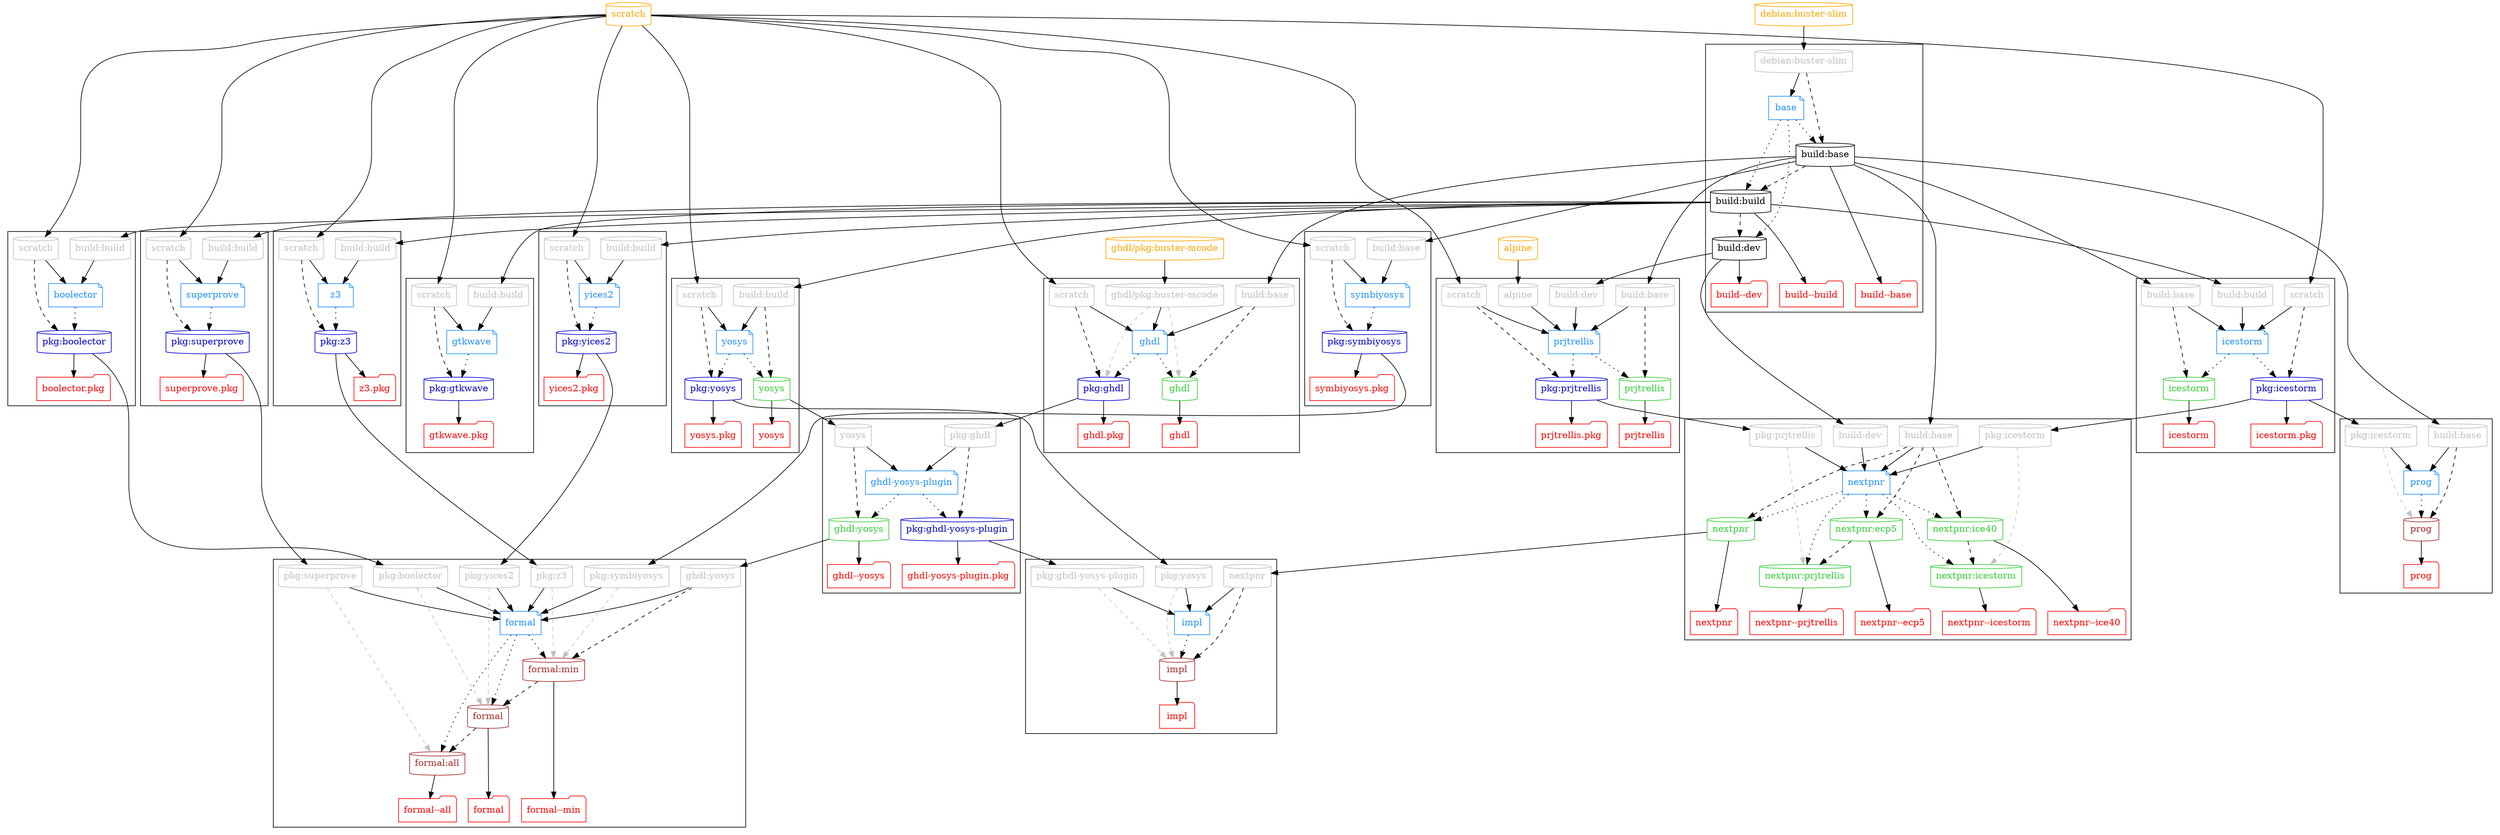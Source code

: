 # Authors:
#   Unai Martinez-Corral
#
# Copyright 2019-2021 Unai Martinez-Corral <unai.martinezcorral@ehu.eus>
#
# Licensed under the Apache License, Version 2.0 (the "License");
# you may not use this file except in compliance with the License.
# You may obtain a copy of the License at
#
#     http://www.apache.org/licenses/LICENSE-2.0
#
# Unless required by applicable law or agreed to in writing, software
# distributed under the License is distributed on an "AS IS" BASIS,
# WITHOUT WARRANTIES OR CONDITIONS OF ANY KIND, either express or implied.
# See the License for the specific language governing permissions and
# limitations under the License.
#
# SPDX-License-Identifier: Apache-2.0

digraph G {

  #splines=polyline; #curved
  newrank=true;

  # Dockerfiles

  { node [shape=note, color=dodgerblue, fontcolor=dodgerblue]
    d_base             [label="base"];
    d_boolector        [label="boolector"];
    d_formal           [label="formal"];
    d_ghdl             [label="ghdl"];
    d_ghdlYosysPlugin  [label="ghdl-yosys-plugin"];
    d_gtkwave          [label="gtkwave"];
    d_icestorm         [label="icestorm"];
    d_impl             [label="impl"];
    d_nextpnr          [label="nextpnr"];
    d_prjtrellis       [label="prjtrellis"];
    d_prog             [label="prog"];
    d_superprove       [label="superprove"];
    d_symbiyosys       [label="symbiyosys"];
    d_yices2           [label="yices2"];
    d_yosys            [label="yosys"];
    d_z3               [label="z3"];
  }

  # Images

  { node [shape=cylinder]
    "build:base"
    "build:build"
    "build:dev"
    { node [color=limegreen, fontcolor=limegreen]
      "ghdl"
      "ghdl:yosys"
      "icestorm"
      "nextpnr:ice40"
      "nextpnr:icestorm"
      "nextpnr:ecp5"
      "nextpnr:prjtrellis"
      "nextpnr"
      "prjtrellis"
      "yosys"
    }
    { node [color=mediumblue, fontcolor=mediumblue]
      "pkg:boolector"
      "pkg:ghdl"
      "pkg:ghdl-yosys-plugin"
      "pkg:gtkwave"
      "pkg:icestorm"
      "pkg:prjtrellis"
      "pkg:superprove"
      "pkg:symbiyosys"
      "pkg:yices2"
      "pkg:yosys"
      "pkg:z3"
    }
    { node [color=brown, fontcolor=brown]
      "formal:min"
      "formal"
      "formal:all"
      "impl"
      "prog"
    }
  }

  # External images

  { node [shape=cylinder, color=orange, fontcolor=orange]
    { rank=same
      "debian:buster-slim";
      "scratch"           ;
    }

    "alpine";
    "ghdl/pkg:buster-mcode";
  }

  # Workflows

  subgraph cluster_base {
    { rank=same
      node [shape=cylinder, color=grey, fontcolor=grey]
      "p_base_debian" [label="debian:buster-slim"]
    }

    d_base -> {
      "build:base",
      "build:build",
      "build:dev"
    } [style=dotted];

    { rank=same
      node [shape=folder, color=red, fontcolor=red];
      "t_build:base" [label="build--base"];
      "t_build:build" [label="build--build"];
      "t_build:dev" [label="build--dev"];
    }

    "build:base" -> "t_build:base";
    "build:build" -> "t_build:build";
    "build:dev" -> "t_build:dev";
  }

  subgraph cluster_ghdl {
    { rank=same
      node [shape=cylinder, color=grey, fontcolor=grey]
      "p_ghdl_build:base" [label="build:base"]
      "p_ghdl_scratch" [label="scratch"]
      "p_ghdl_buster" [label="ghdl/pkg:buster-mcode"]
    }

    d_ghdl -> { rank=same
      "ghdl",
      "pkg:ghdl"
    } [style=dotted];

    { rank=same
      node [shape=folder, color=red, fontcolor=red];
      "t_ghdl" [label="ghdl"];
      "t_pkg:ghdl" [label="ghdl.pkg"];
    }

    "ghdl" -> "t_ghdl";
    "pkg:ghdl" -> "t_pkg:ghdl";
  }

  subgraph cluster_ghdlYosysPlugin {
    { rank=same
      node [shape=cylinder, color=grey, fontcolor=grey]
      "p_ghdl-yosys-plugin_yosys" [label="yosys"]
      "p_ghdl-yosys-plugin_pkg:ghdl" [label="pkg:ghdl"]
    }

    d_ghdlYosysPlugin -> { rank=same
      "pkg:ghdl-yosys-plugin",
      "ghdl:yosys"
    } [style=dotted];

    { rank=same
      node [shape=folder, color=red, fontcolor=red];
      "t_pkg:ghdl-yosys-plugin" [label="ghdl-yosys-plugin.pkg"];
      "t_ghdl:yosys" [label="ghdl--yosys"];
    }

    "pkg:ghdl-yosys-plugin" -> "t_pkg:ghdl-yosys-plugin";
    "ghdl:yosys" -> "t_ghdl:yosys";
  }

  subgraph cluster_gtkwave {
    { rank=same
      node [shape=cylinder, color=grey, fontcolor=grey]
      "p_gtkwave_build:build" [label="build:build"]
      "p_gtkwave_scratch" [label="scratch"]
    }

    d_gtkwave -> "pkg:gtkwave" [style=dotted];

    "t_pkg:gtkwave" [shape=folder, color=red, fontcolor=red, label="gtkwave.pkg"];

    "pkg:gtkwave" -> "t_pkg:gtkwave";
  }

  subgraph cluster_icestorm {
    { rank=same
      node [shape=cylinder, color=grey, fontcolor=grey]
      "p_icestorm_scratch" [label="scratch"]
      "p_icestorm_build:base" [label="build:base"]
      "p_icestorm_build:build" [label="build:build"]
    }

    d_icestorm -> { rank=same
      "pkg:icestorm",
      "icestorm"
    } [style=dotted];

    { rank=same
      node [shape=folder, color=red, fontcolor=red];
      "t_icestorm" [label="icestorm"];
      "t_pkg:icestorm" [label="icestorm.pkg"];
    }

    "icestorm" -> "t_icestorm";
    "pkg:icestorm" -> "t_pkg:icestorm";
  }

  subgraph cluster_impl {
    { rank=same
      node [shape=cylinder, color=grey, fontcolor=grey]
      "p_impl_nextpnr" [label="nextpnr"]
      "p_impl_pkg:ghdl-yosys-plugin" [label="pkg:ghdl-yosys-plugin"]
      "p_impl_pkg:yosys" [label="pkg:yosys"]
    }

    d_impl -> "impl" [style=dotted];

    "t_impl" [label="impl", shape=folder, color=red, fontcolor=red];

    "impl" -> "t_impl";
  }

  subgraph cluster_nextpnr {
    { rank=same
      node [shape=cylinder, color=grey, fontcolor=grey]
      "p_nextpnr_build:base" [label="build:base"]
      "p_nextpnr_build:dev" [label="build:dev"]
      "p_nextpnr_icestorm" [label="pkg:icestorm"]
      "p_nextpnr_prjtrellis" [label="pkg:prjtrellis"]
    }

    d_nextpnr -> { rank=same
      "nextpnr:ice40",
      "nextpnr:ecp5",
      "nextpnr"
    } [style=dotted];

    d_nextpnr -> { rank=same
      "nextpnr:icestorm",
      "nextpnr:prjtrellis"
    } [style=dotted];

    { rank=same
      node [shape=folder, color=red, fontcolor=red];
      "t_nextpnr" [label="nextpnr"];
      "t_nextpnr:ice40" [label="nextpnr--ice40"];
      "t_nextpnr:ecp5" [label="nextpnr--ecp5"];
      "t_nextpnr:icestorm" [label="nextpnr--icestorm"];
      "t_nextpnr:prjtrellis" [label="nextpnr--prjtrellis"];
    }

    "nextpnr" -> "t_nextpnr";
    "nextpnr:ice40" -> "t_nextpnr:ice40";
    "nextpnr:icestorm" -> "t_nextpnr:icestorm";
    "nextpnr:ecp5" -> "t_nextpnr:ecp5";
    "nextpnr:prjtrellis" -> "t_nextpnr:prjtrellis";
  }

  subgraph cluster_prjtrellis {
    { rank=same
      node [shape=cylinder, color=grey, fontcolor=grey]
      "p_prjtrellis_alpine" [label="alpine"]
      "p_prjtrellis_scratch" [label="scratch"]
      "p_prjtrellis_build:base" [label="build:base"]
      "p_prjtrellis_build:dev" [label="build:dev"]
    }

    d_prjtrellis -> { rank=same
      "pkg:prjtrellis",
      "prjtrellis"
    } [style=dotted];

    { rank=same
      node [shape=folder, color=red, fontcolor=red];
      "t_prjtrellis" [label="prjtrellis"];
      "t_pkg:prjtrellis" [label="prjtrellis.pkg"];
    }

    "prjtrellis" -> "t_prjtrellis";
    "pkg:prjtrellis" -> "t_pkg:prjtrellis";
  }

  subgraph cluster_prog {
    { rank=same
      node [shape=cylinder, color=grey, fontcolor=grey]
      "p_prog_icestorm" [label="pkg:icestorm"]
      "p_prog_build:base" [label="build:base"]
    }

    d_prog -> "prog" [style=dotted];

    "t_prog" [shape=folder, color=red, fontcolor=red, label="prog"];

    "prog" -> "t_prog";
  }

  subgraph cluster_symbiyosys {
    { rank=same
      node [shape=cylinder, color=grey, fontcolor=grey]
      "p_symbiyosys_scratch" [label="scratch"]
      "p_symbiyosys_build:base" [label="build:base"]
    }

    d_symbiyosys -> "pkg:symbiyosys" [style=dotted];

    "t_pkg:symbiyosys" [shape=folder, color=red, fontcolor=red, label="symbiyosys.pkg"];

    "pkg:symbiyosys" -> "t_pkg:symbiyosys";
  }

  subgraph cluster_yosys {
    { rank=same
      node [shape=cylinder, color=grey, fontcolor=grey]
      "p_yosys_build:build" [label="build:build"]
      "p_yosys_scratch" [label="scratch"]
    }

    d_yosys -> { rank=same
      "pkg:yosys",
      "yosys"
    } [style=dotted];

    { rank=same
      node [shape=folder, color=red, fontcolor=red];
      "t_yosys" [label="yosys"];
      "t_pkg:yosys" [label="yosys.pkg"];
    }

    "yosys" -> "t_yosys";
    "pkg:yosys" -> "t_pkg:yosys";
  }

  subgraph cluster_boolector {
    { rank=same
      node [shape=cylinder, color=grey, fontcolor=grey]
      "p_boolector_scratch" [label="scratch"]
      "p_boolector_build:build" [label="build:build"]
    }

    d_boolector -> "pkg:boolector" [style=dotted];

    "t_pkg:boolector" [shape=folder, color=red, fontcolor=red, label="boolector.pkg"];

    "pkg:boolector" -> "t_pkg:boolector";
  }

  subgraph cluster_superprove {
    { rank=same
      node [shape=cylinder, color=grey, fontcolor=grey]
      "p_superprove_scratch" [label="scratch"]
      "p_superprove_build:build" [label="build:build"]
    }

    d_superprove -> "pkg:superprove" [style=dotted];

    "t_pkg:superprove" [shape=folder, color=red, fontcolor=red, label="superprove.pkg"];

    "pkg:superprove" -> "t_pkg:superprove";
  }

  subgraph cluster_yices2 {
    { rank=same
      node [shape=cylinder, color=grey, fontcolor=grey]
      "p_yices2_scratch" [label="scratch"]
      "p_yices2_build:build" [label="build:build"]
    }

    d_yices2 -> "pkg:yices2" [style=dotted];

    "t_pkg:yices2" [shape=folder, color=red, fontcolor=red, label="yices2.pkg"];

    "pkg:yices2" -> "t_pkg:yices2";
  }

  subgraph cluster_z3 {
    { rank=same
      node [shape=cylinder, color=grey, fontcolor=grey]
      "p_z3_scratch" [label="scratch"]
      "p_z3_build:build" [label="build:build"]
    }

    d_z3 -> "pkg:z3" [style=dotted];

    "t_pkg:z3" [shape=folder, color=red, fontcolor=red, label="z3.pkg"];

    "pkg:z3" -> "t_pkg:z3";
  }

  subgraph cluster_formal {
    { rank=same
      node [shape=cylinder, color=grey, fontcolor=grey]
      "p_formal_boolector" [label="pkg:boolector"]
      "p_formal_ghdl" [label="ghdl:yosys"]
      "p_formal_symbiyosys" [label="pkg:symbiyosys"]
      "p_formal_superprove" [label="pkg:superprove"]
      "p_formal_z3" [label="pkg:z3"]
      "p_formal_yices2" [label="pkg:yices2"]
    }

    d_formal -> {
      "formal:min",
      "formal",
      "formal:all"
    } [style=dotted];

    { rank=same
      node [shape=folder, color=red, fontcolor=red];
      "t_formal:min" [label="formal--min"];
      "t_formal" [label="formal"];
      "t_formal:all" [label="formal--all"];
    }

    "formal:min" -> "t_formal:min";
    "formal" -> "t_formal";
    "formal:all" -> "t_formal:all";
  }

  { rank=same
    d_ghdl
    d_gtkwave
    d_icestorm
    d_prjtrellis
    d_yosys
  }

  { rank=same
    d_ghdlYosysPlugin
    d_nextpnr
    d_prog
  }

  { rank=same
    d_boolector
    d_superprove
    d_symbiyosys
    d_yices2
    d_z3
  }

  # Dockerfile dependencies

  "debian:buster-slim" -> "p_base_debian" -> d_base;

  "build:build" -> "p_boolector_build:build" -> d_boolector;
  "scratch" -> "p_boolector_scratch" -> d_boolector;

  "ghdl:yosys" -> "p_formal_ghdl" -> d_formal;
  "pkg:symbiyosys" -> "p_formal_symbiyosys" -> d_formal;
  "pkg:boolector" -> "p_formal_boolector" -> d_formal;
  "pkg:yices2" -> "p_formal_yices2" -> d_formal;
  "pkg:superprove" -> "p_formal_superprove" -> d_formal;
  "pkg:z3" -> "p_formal_z3" -> d_formal;

  "scratch" -> "p_ghdl_scratch" -> d_ghdl;
  "ghdl/pkg:buster-mcode" -> "p_ghdl_buster" -> d_ghdl;
  "build:base" -> "p_ghdl_build:base" -> d_ghdl;

  "pkg:ghdl" -> "p_ghdl-yosys-plugin_pkg:ghdl" -> d_ghdlYosysPlugin;
  "yosys" -> "p_ghdl-yosys-plugin_yosys" -> d_ghdlYosysPlugin;

  "build:build" -> "p_gtkwave_build:build" -> d_gtkwave;
  "scratch" -> "p_gtkwave_scratch" -> d_gtkwave;

  "build:build" -> "p_icestorm_build:build" -> d_icestorm;
  "build:base" -> "p_icestorm_build:base" -> d_icestorm;
  "scratch" -> "p_icestorm_scratch" -> d_icestorm;

  "pkg:ghdl-yosys-plugin" -> "p_impl_pkg:ghdl-yosys-plugin" -> d_impl;
  "pkg:yosys" -> "p_impl_pkg:yosys" -> d_impl;
  "nextpnr" -> "p_impl_nextpnr" -> d_impl;

  "build:dev" -> "p_nextpnr_build:dev" -> d_nextpnr;
  "build:base" -> "p_nextpnr_build:base" -> d_nextpnr;
  "pkg:icestorm" -> "p_nextpnr_icestorm" -> d_nextpnr;
  "pkg:prjtrellis" -> "p_nextpnr_prjtrellis" -> d_nextpnr;

  "build:dev" -> "p_prjtrellis_build:dev" -> d_prjtrellis;
  "alpine" -> "p_prjtrellis_alpine" -> d_prjtrellis;

  "build:base" -> "p_prjtrellis_build:base" -> d_prjtrellis;
  "scratch" -> "p_prjtrellis_scratch" -> d_prjtrellis;

  "build:base" -> "p_prog_build:base" -> d_prog;
  "pkg:icestorm" -> "p_prog_icestorm" -> d_prog;

  "build:base" -> "p_symbiyosys_build:base" -> d_symbiyosys;
  "scratch" -> "p_symbiyosys_scratch" -> d_symbiyosys;

  "build:build" -> "p_superprove_build:build" -> d_superprove;
  "scratch" -> "p_superprove_scratch" -> d_superprove;

  "build:build" -> "p_yices2_build:build" -> d_yices2;
  "scratch" -> "p_yices2_scratch" -> d_yices2;

  "build:build" -> "p_yosys_build:build" -> d_yosys;
  "scratch" -> "p_yosys_scratch" -> d_yosys;

  "build:build" -> "p_z3_build:build" -> d_z3;
  "scratch" -> "p_z3_scratch" -> d_z3;

  # Image dependencies

  { edge [style=dashed]
    "p_base_debian" -> "build:base" -> "build:build" -> "build:dev";

    "p_prog_build:base" -> "prog";

    "p_boolector_scratch" -> "pkg:boolector";

    "p_ghdl_scratch" -> "pkg:ghdl";
    "p_ghdl_build:base" -> "ghdl";

    "p_nextpnr_build:base" -> {
      "nextpnr",
      "nextpnr:ice40",
      "nextpnr:ecp5"
    };

    "nextpnr:ice40" -> "nextpnr:icestorm";
    "nextpnr:ecp5" -> "nextpnr:prjtrellis";

    "p_formal_ghdl" -> "formal:min" -> "formal" -> "formal:all";


    "p_gtkwave_scratch" -> "pkg:gtkwave";

    "p_icestorm_build:base" -> "icestorm";
    "p_icestorm_scratch" -> "pkg:icestorm";

    "p_impl_nextpnr" -> "impl";

    "p_prjtrellis_scratch" -> "pkg:prjtrellis";
    "p_prjtrellis_build:base" -> "prjtrellis";

    "p_superprove_scratch" -> "pkg:superprove";

    "p_symbiyosys_scratch" -> "pkg:symbiyosys";

    "p_yices2_scratch" -> "pkg:yices2";

    "p_yosys_scratch" -> "pkg:yosys";
    "p_yosys_build:build" -> "yosys";

    "p_ghdl-yosys-plugin_yosys" -> "ghdl:yosys";
    "p_ghdl-yosys-plugin_pkg:ghdl" -> "pkg:ghdl-yosys-plugin";

    "p_z3_scratch" -> "pkg:z3";
  }

  { edge [style=dashed, color=grey]
    {
      "p_formal_symbiyosys",
      "p_formal_z3"
    } -> "formal:min";

    {
      "p_formal_boolector",
      "p_formal_yices2"
    } -> "formal";

    {
      "p_formal_superprove"
    } -> "formal:all";

    "p_ghdl_buster" -> {
      "ghdl",
      "pkg:ghdl"
    };

    "p_prog_icestorm" -> "prog";

    "p_impl_pkg:ghdl-yosys-plugin" -> "impl";
    "p_impl_pkg:yosys" -> "impl";

    "p_nextpnr_icestorm" -> "nextpnr:icestorm";

    "p_nextpnr_prjtrellis" -> "nextpnr:prjtrellis";
  }

}
